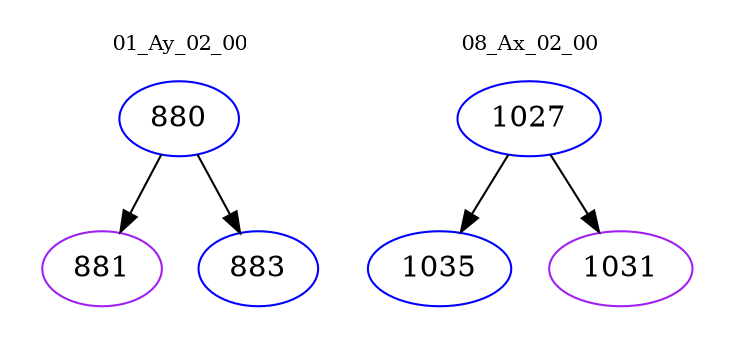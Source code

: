 digraph{
subgraph cluster_0 {
color = white
label = "01_Ay_02_00";
fontsize=10;
T0_880 [label="880", color="blue"]
T0_880 -> T0_881 [color="black"]
T0_881 [label="881", color="purple"]
T0_880 -> T0_883 [color="black"]
T0_883 [label="883", color="blue"]
}
subgraph cluster_1 {
color = white
label = "08_Ax_02_00";
fontsize=10;
T1_1027 [label="1027", color="blue"]
T1_1027 -> T1_1035 [color="black"]
T1_1035 [label="1035", color="blue"]
T1_1027 -> T1_1031 [color="black"]
T1_1031 [label="1031", color="purple"]
}
}
